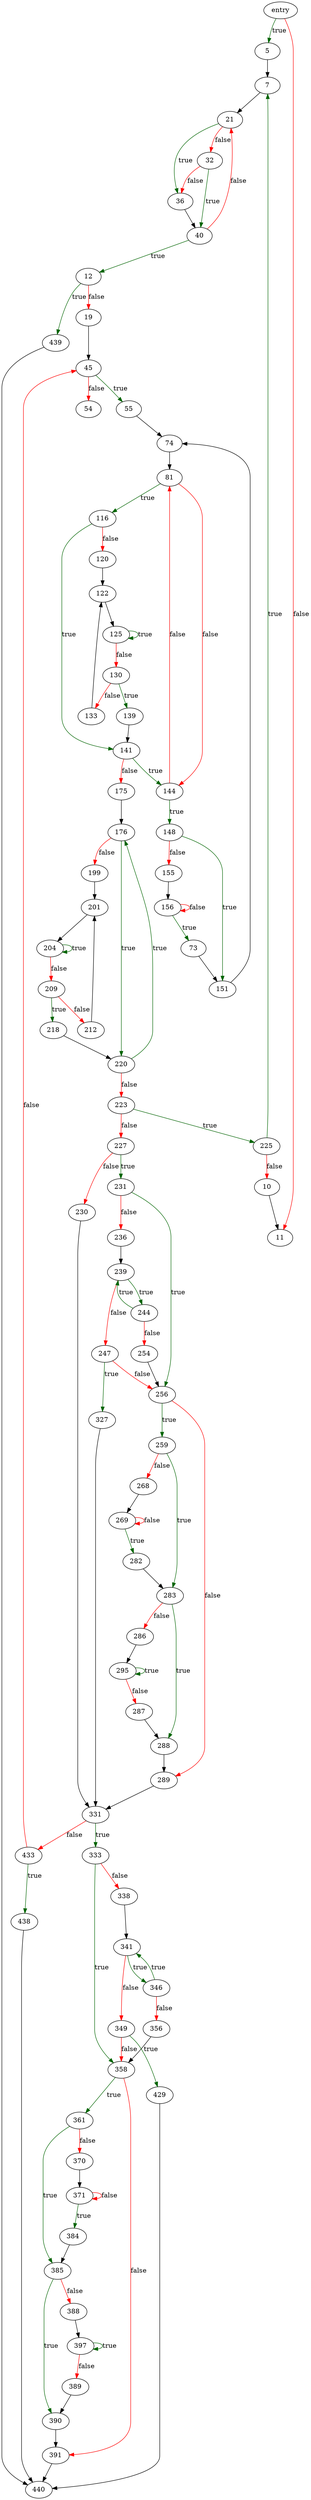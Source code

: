 digraph "factor_using_pollard_rho" {
	// Node definitions.
	3 [label=entry];
	5;
	7;
	10;
	11;
	12;
	19;
	21;
	32;
	36;
	40;
	45;
	54;
	55;
	73;
	74;
	81;
	116;
	120;
	122;
	125;
	130;
	133;
	139;
	141;
	144;
	148;
	151;
	155;
	156;
	175;
	176;
	199;
	201;
	204;
	209;
	212;
	218;
	220;
	223;
	225;
	227;
	230;
	231;
	236;
	239;
	244;
	247;
	254;
	256;
	259;
	268;
	269;
	282;
	283;
	286;
	287;
	288;
	289;
	295;
	327;
	331;
	333;
	338;
	341;
	346;
	349;
	356;
	358;
	361;
	370;
	371;
	384;
	385;
	388;
	389;
	390;
	391;
	397;
	429;
	433;
	438;
	439;
	440;

	// Edge definitions.
	3 -> 5 [
		color=darkgreen
		label=true
	];
	3 -> 11 [
		color=red
		label=false
	];
	5 -> 7;
	7 -> 21;
	10 -> 11;
	12 -> 19 [
		color=red
		label=false
	];
	12 -> 439 [
		color=darkgreen
		label=true
	];
	19 -> 45;
	21 -> 32 [
		color=red
		label=false
	];
	21 -> 36 [
		color=darkgreen
		label=true
	];
	32 -> 36 [
		color=red
		label=false
	];
	32 -> 40 [
		color=darkgreen
		label=true
	];
	36 -> 40;
	40 -> 12 [
		color=darkgreen
		label=true
	];
	40 -> 21 [
		color=red
		label=false
	];
	45 -> 54 [
		color=red
		label=false
	];
	45 -> 55 [
		color=darkgreen
		label=true
	];
	55 -> 74;
	73 -> 151;
	74 -> 81;
	81 -> 116 [
		color=darkgreen
		label=true
	];
	81 -> 144 [
		color=red
		label=false
	];
	116 -> 120 [
		color=red
		label=false
	];
	116 -> 141 [
		color=darkgreen
		label=true
	];
	120 -> 122;
	122 -> 125;
	125 -> 125 [
		color=darkgreen
		label=true
	];
	125 -> 130 [
		color=red
		label=false
	];
	130 -> 133 [
		color=red
		label=false
	];
	130 -> 139 [
		color=darkgreen
		label=true
	];
	133 -> 122;
	139 -> 141;
	141 -> 144 [
		color=darkgreen
		label=true
	];
	141 -> 175 [
		color=red
		label=false
	];
	144 -> 81 [
		color=red
		label=false
	];
	144 -> 148 [
		color=darkgreen
		label=true
	];
	148 -> 151 [
		color=darkgreen
		label=true
	];
	148 -> 155 [
		color=red
		label=false
	];
	151 -> 74;
	155 -> 156;
	156 -> 73 [
		color=darkgreen
		label=true
	];
	156 -> 156 [
		color=red
		label=false
	];
	175 -> 176;
	176 -> 199 [
		color=red
		label=false
	];
	176 -> 220 [
		color=darkgreen
		label=true
	];
	199 -> 201;
	201 -> 204;
	204 -> 204 [
		color=darkgreen
		label=true
	];
	204 -> 209 [
		color=red
		label=false
	];
	209 -> 212 [
		color=red
		label=false
	];
	209 -> 218 [
		color=darkgreen
		label=true
	];
	212 -> 201;
	218 -> 220;
	220 -> 176 [
		color=darkgreen
		label=true
	];
	220 -> 223 [
		color=red
		label=false
	];
	223 -> 225 [
		color=darkgreen
		label=true
	];
	223 -> 227 [
		color=red
		label=false
	];
	225 -> 7 [
		color=darkgreen
		label=true
	];
	225 -> 10 [
		color=red
		label=false
	];
	227 -> 230 [
		color=red
		label=false
	];
	227 -> 231 [
		color=darkgreen
		label=true
	];
	230 -> 331;
	231 -> 236 [
		color=red
		label=false
	];
	231 -> 256 [
		color=darkgreen
		label=true
	];
	236 -> 239;
	239 -> 244 [
		color=darkgreen
		label=true
	];
	239 -> 247 [
		color=red
		label=false
	];
	244 -> 239 [
		color=darkgreen
		label=true
	];
	244 -> 254 [
		color=red
		label=false
	];
	247 -> 256 [
		color=red
		label=false
	];
	247 -> 327 [
		color=darkgreen
		label=true
	];
	254 -> 256;
	256 -> 259 [
		color=darkgreen
		label=true
	];
	256 -> 289 [
		color=red
		label=false
	];
	259 -> 268 [
		color=red
		label=false
	];
	259 -> 283 [
		color=darkgreen
		label=true
	];
	268 -> 269;
	269 -> 269 [
		color=red
		label=false
	];
	269 -> 282 [
		color=darkgreen
		label=true
	];
	282 -> 283;
	283 -> 286 [
		color=red
		label=false
	];
	283 -> 288 [
		color=darkgreen
		label=true
	];
	286 -> 295;
	287 -> 288;
	288 -> 289;
	289 -> 331;
	295 -> 287 [
		color=red
		label=false
	];
	295 -> 295 [
		color=darkgreen
		label=true
	];
	327 -> 331;
	331 -> 333 [
		color=darkgreen
		label=true
	];
	331 -> 433 [
		color=red
		label=false
	];
	333 -> 338 [
		color=red
		label=false
	];
	333 -> 358 [
		color=darkgreen
		label=true
	];
	338 -> 341;
	341 -> 346 [
		color=darkgreen
		label=true
	];
	341 -> 349 [
		color=red
		label=false
	];
	346 -> 341 [
		color=darkgreen
		label=true
	];
	346 -> 356 [
		color=red
		label=false
	];
	349 -> 358 [
		color=red
		label=false
	];
	349 -> 429 [
		color=darkgreen
		label=true
	];
	356 -> 358;
	358 -> 361 [
		color=darkgreen
		label=true
	];
	358 -> 391 [
		color=red
		label=false
	];
	361 -> 370 [
		color=red
		label=false
	];
	361 -> 385 [
		color=darkgreen
		label=true
	];
	370 -> 371;
	371 -> 371 [
		color=red
		label=false
	];
	371 -> 384 [
		color=darkgreen
		label=true
	];
	384 -> 385;
	385 -> 388 [
		color=red
		label=false
	];
	385 -> 390 [
		color=darkgreen
		label=true
	];
	388 -> 397;
	389 -> 390;
	390 -> 391;
	391 -> 440;
	397 -> 389 [
		color=red
		label=false
	];
	397 -> 397 [
		color=darkgreen
		label=true
	];
	429 -> 440;
	433 -> 45 [
		color=red
		label=false
	];
	433 -> 438 [
		color=darkgreen
		label=true
	];
	438 -> 440;
	439 -> 440;
}
